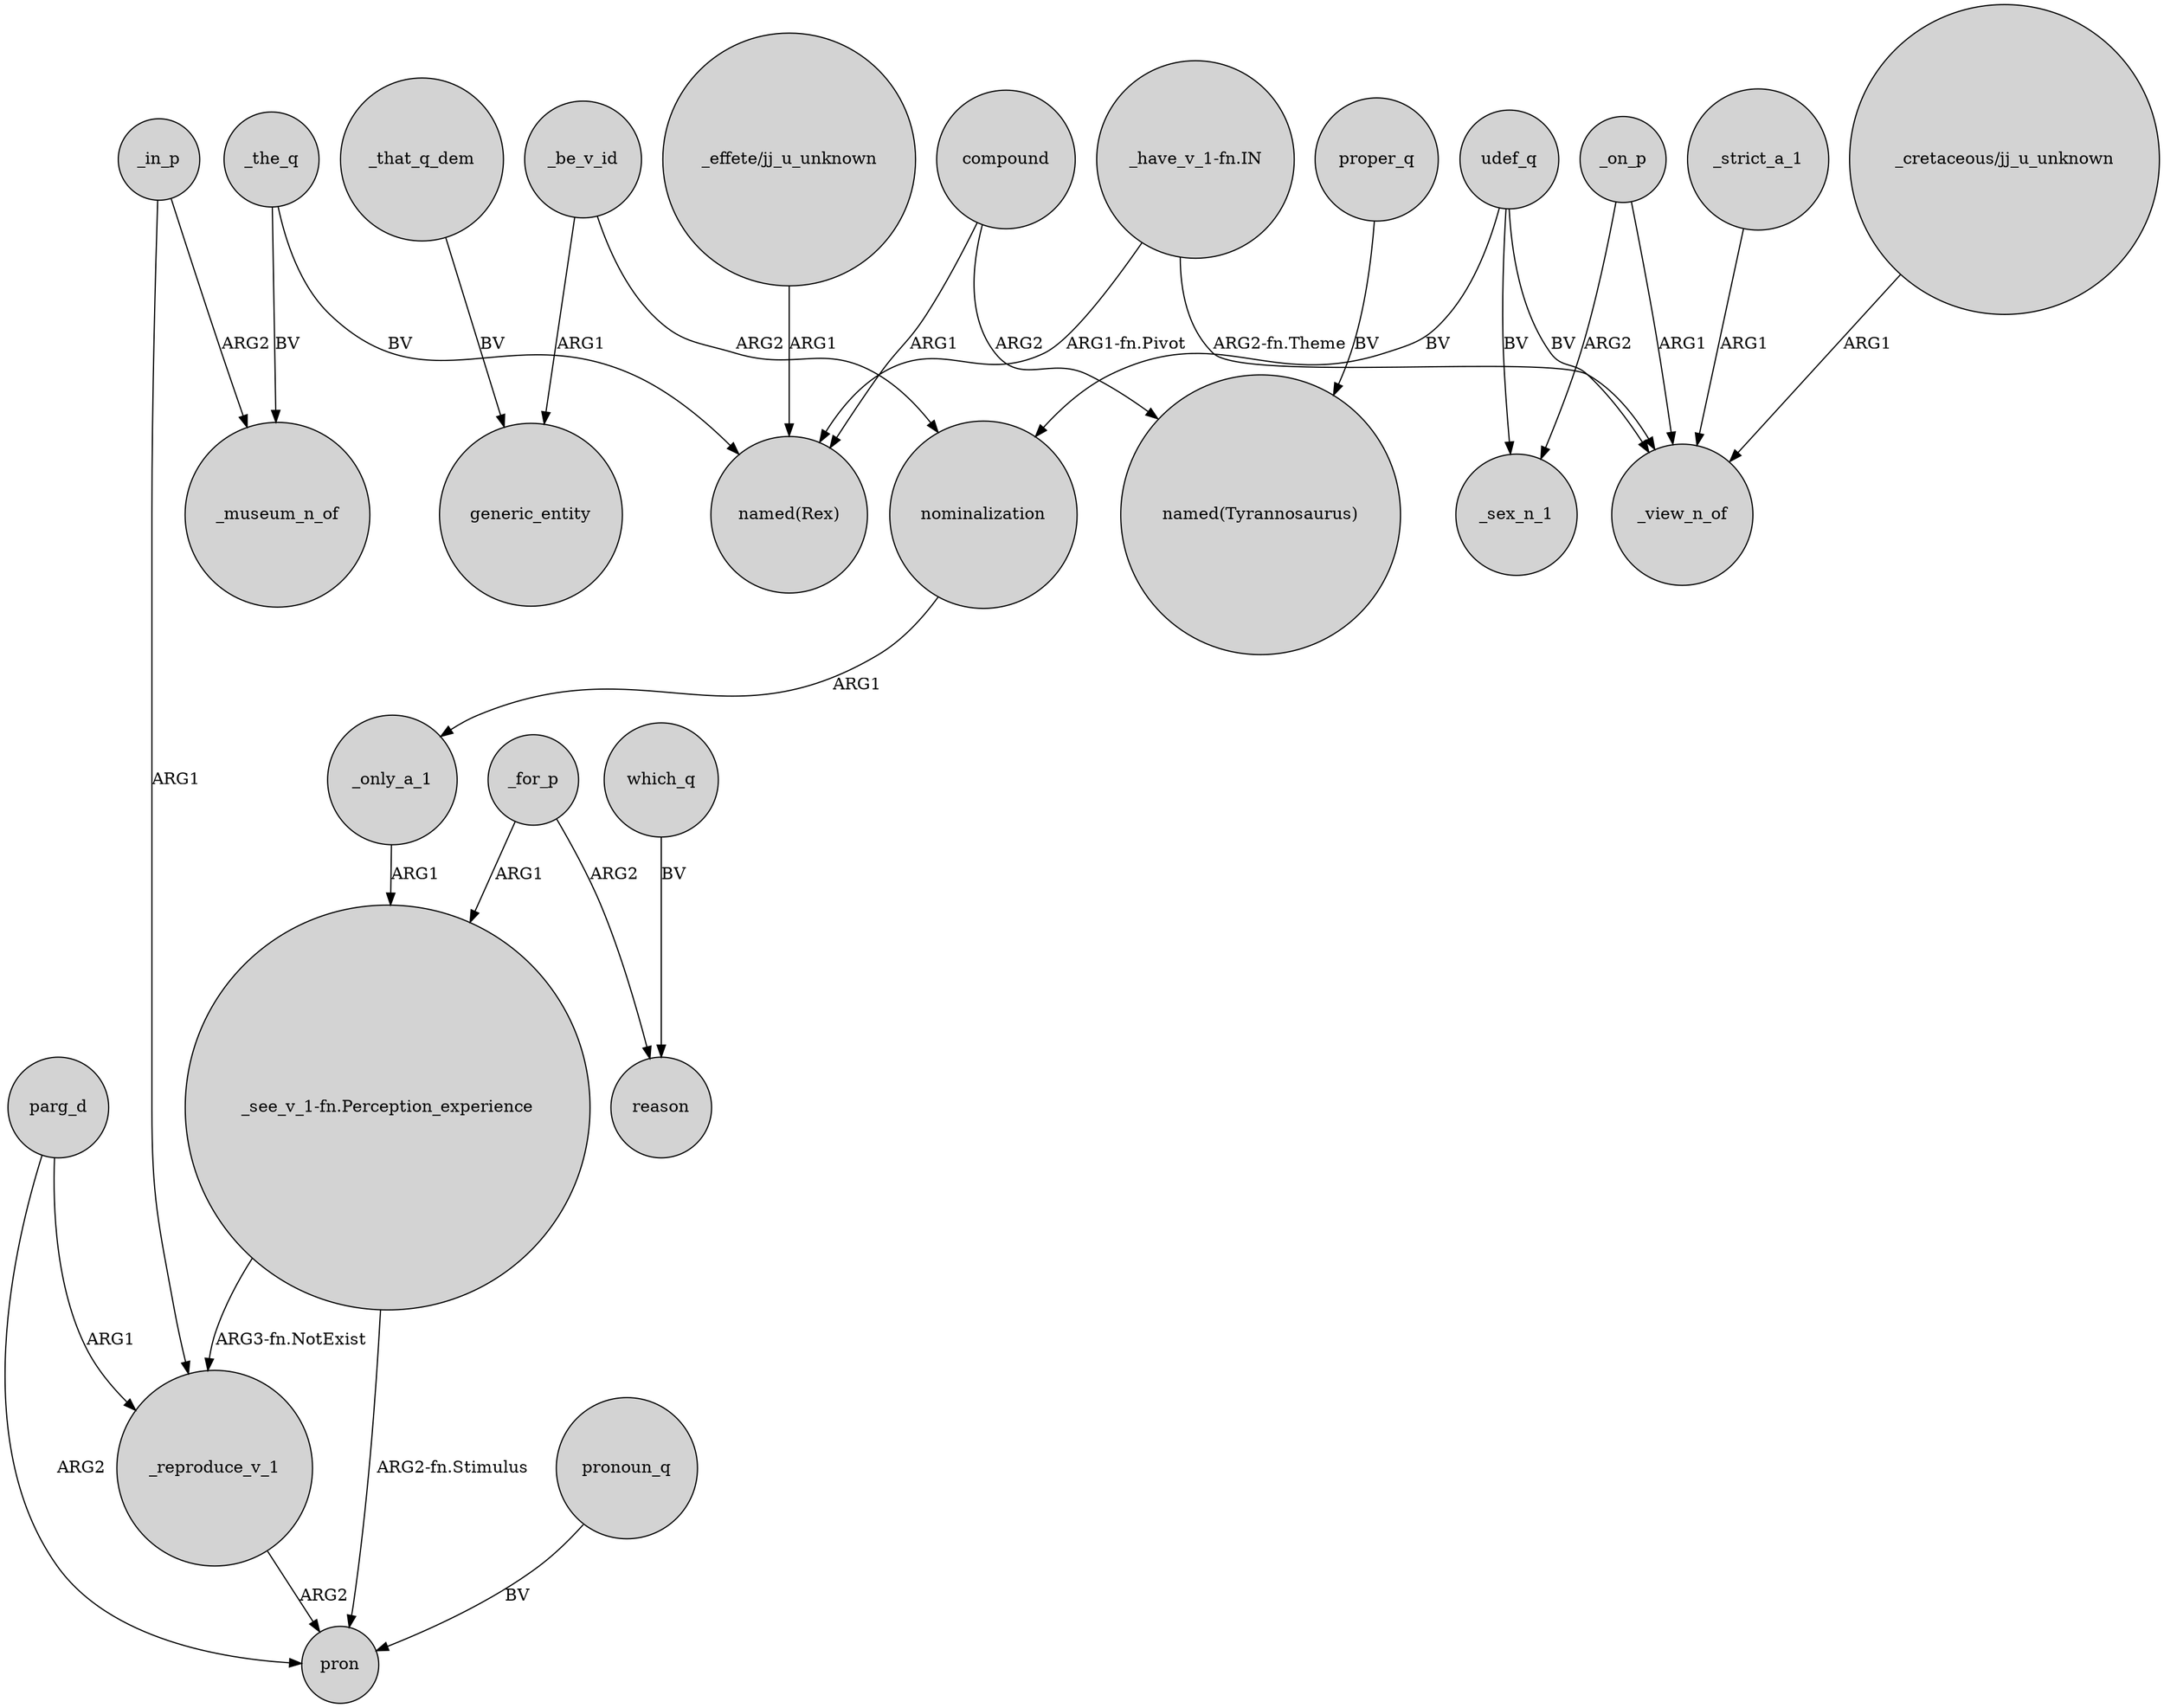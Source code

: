 digraph {
	node [shape=circle style=filled]
	_that_q_dem -> generic_entity [label=BV]
	_for_p -> reason [label=ARG2]
	"_effete/jj_u_unknown" -> "named(Rex)" [label=ARG1]
	parg_d -> _reproduce_v_1 [label=ARG1]
	_on_p -> _view_n_of [label=ARG1]
	"_see_v_1-fn.Perception_experience" -> pron [label="ARG2-fn.Stimulus"]
	compound -> "named(Rex)" [label=ARG1]
	_be_v_id -> generic_entity [label=ARG1]
	_strict_a_1 -> _view_n_of [label=ARG1]
	parg_d -> pron [label=ARG2]
	which_q -> reason [label=BV]
	pronoun_q -> pron [label=BV]
	"_cretaceous/jj_u_unknown" -> _view_n_of [label=ARG1]
	_in_p -> _reproduce_v_1 [label=ARG1]
	udef_q -> _sex_n_1 [label=BV]
	_for_p -> "_see_v_1-fn.Perception_experience" [label=ARG1]
	_reproduce_v_1 -> pron [label=ARG2]
	proper_q -> "named(Tyrannosaurus)" [label=BV]
	_be_v_id -> nominalization [label=ARG2]
	_the_q -> _museum_n_of [label=BV]
	udef_q -> nominalization [label=BV]
	compound -> "named(Tyrannosaurus)" [label=ARG2]
	_on_p -> _sex_n_1 [label=ARG2]
	_in_p -> _museum_n_of [label=ARG2]
	_the_q -> "named(Rex)" [label=BV]
	"_see_v_1-fn.Perception_experience" -> _reproduce_v_1 [label="ARG3-fn.NotExist"]
	"_have_v_1-fn.IN" -> "named(Rex)" [label="ARG1-fn.Pivot"]
	udef_q -> _view_n_of [label=BV]
	_only_a_1 -> "_see_v_1-fn.Perception_experience" [label=ARG1]
	nominalization -> _only_a_1 [label=ARG1]
	"_have_v_1-fn.IN" -> _view_n_of [label="ARG2-fn.Theme"]
}
